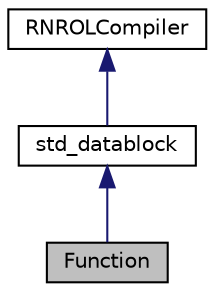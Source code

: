 digraph "Function"
{
  edge [fontname="Helvetica",fontsize="10",labelfontname="Helvetica",labelfontsize="10"];
  node [fontname="Helvetica",fontsize="10",shape=record];
  Node1 [label="Function",height=0.2,width=0.4,color="black", fillcolor="grey75", style="filled" fontcolor="black"];
  Node2 -> Node1 [dir="back",color="midnightblue",fontsize="10",style="solid",fontname="Helvetica"];
  Node2 [label="std_datablock",height=0.2,width=0.4,color="black", fillcolor="white", style="filled",URL="$classRNReplicaNet_1_1std__datablock.html"];
  Node3 -> Node2 [dir="back",color="midnightblue",fontsize="10",style="solid",fontname="Helvetica"];
  Node3 [label="RNROLCompiler",height=0.2,width=0.4,color="black", fillcolor="white", style="filled",URL="$classRNReplicaNet_1_1RNROLCompiler.html"];
}
